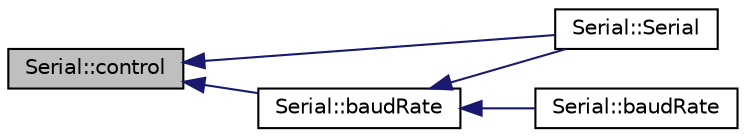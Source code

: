 digraph "Serial::control"
{
  bgcolor="transparent";
  edge [fontname="Helvetica",fontsize="10",labelfontname="Helvetica",labelfontsize="10"];
  node [fontname="Helvetica",fontsize="10",shape=record];
  rankdir="LR";
  Node1 [label="Serial::control",height=0.2,width=0.4,color="black", fillcolor="grey75", style="filled", fontcolor="black"];
  Node1 -> Node2 [dir="back",color="midnightblue",fontsize="10",style="solid",fontname="Helvetica"];
  Node2 [label="Serial::Serial",height=0.2,width=0.4,color="black",URL="$classSerial.html#a3667c3137f2df94716b5193f9fb736ab",tooltip="Constructor. "];
  Node1 -> Node3 [dir="back",color="midnightblue",fontsize="10",style="solid",fontname="Helvetica"];
  Node3 [label="Serial::baudRate",height=0.2,width=0.4,color="black",URL="$classSerial.html#a503bb1a19820b192724c76d43268e6d2"];
  Node3 -> Node2 [dir="back",color="midnightblue",fontsize="10",style="solid",fontname="Helvetica"];
  Node3 -> Node4 [dir="back",color="midnightblue",fontsize="10",style="solid",fontname="Helvetica"];
  Node4 [label="Serial::baudRate",height=0.2,width=0.4,color="black",URL="$classSerial.html#a23dd45934b6bcfeabd44b78cb035fae7"];
}
